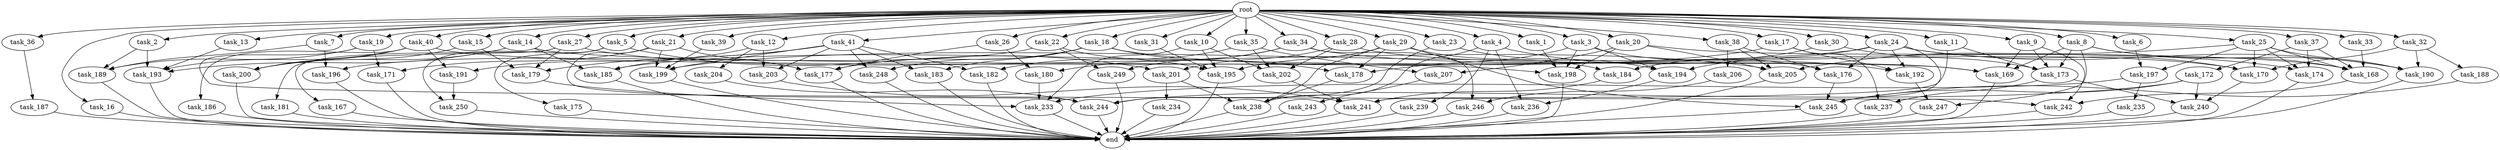 digraph G {
  task_12 [size="2.048000"];
  task_199 [size="3332894621.696000"];
  task_36 [size="2.048000"];
  task_180 [size="2559800508.416000"];
  task_19 [size="2.048000"];
  task_249 [size="1683627180.032000"];
  task_196 [size="1683627180.032000"];
  root [size="0.000000"];
  task_10 [size="2.048000"];
  task_168 [size="3762391351.296000"];
  task_18 [size="2.048000"];
  task_1 [size="2.048000"];
  task_189 [size="3075196583.936000"];
  task_183 [size="2817498546.176000"];
  task_4 [size="2.048000"];
  task_33 [size="2.048000"];
  task_235 [size="154618822.656000"];
  task_234 [size="1391569403.904000"];
  task_22 [size="2.048000"];
  task_205 [size="1941325217.792000"];
  task_15 [size="2.048000"];
  task_5 [size="2.048000"];
  end [size="0.000000"];
  task_206 [size="618475290.624000"];
  task_246 [size="1683627180.032000"];
  task_167 [size="274877906.944000"];
  task_14 [size="2.048000"];
  task_244 [size="2765958938.624000"];
  task_38 [size="2.048000"];
  task_241 [size="3367254360.064000"];
  task_16 [size="2.048000"];
  task_7 [size="2.048000"];
  task_242 [size="979252543.488000"];
  task_27 [size="2.048000"];
  task_203 [size="1786706395.136000"];
  task_26 [size="2.048000"];
  task_177 [size="3435973836.800000"];
  task_239 [size="1717986918.400000"];
  task_193 [size="2250562863.104000"];
  task_176 [size="2302102470.656000"];
  task_30 [size="2.048000"];
  task_245 [size="4569845202.944000"];
  task_172 [size="154618822.656000"];
  task_200 [size="1546188226.560000"];
  task_171 [size="1460288880.640000"];
  task_197 [size="893353197.568000"];
  task_39 [size="2.048000"];
  task_179 [size="2834678415.360000"];
  task_182 [size="2336462209.024000"];
  task_192 [size="4277787426.816000"];
  task_204 [size="68719476.736000"];
  task_201 [size="2147483648.000000"];
  task_17 [size="2.048000"];
  task_169 [size="1769526525.952000"];
  task_31 [size="2.048000"];
  task_170 [size="3143916060.672000"];
  task_194 [size="2113123909.632000"];
  task_2 [size="2.048000"];
  task_41 [size="2.048000"];
  task_237 [size="1786706395.136000"];
  task_35 [size="2.048000"];
  task_3 [size="2.048000"];
  task_187 [size="841813590.016000"];
  task_247 [size="2233382993.920000"];
  task_40 [size="2.048000"];
  task_181 [size="274877906.944000"];
  task_184 [size="2233382993.920000"];
  task_8 [size="2.048000"];
  task_191 [size="498216206.336000"];
  task_29 [size="2.048000"];
  task_198 [size="2645699854.336000"];
  task_21 [size="2.048000"];
  task_28 [size="2.048000"];
  task_175 [size="1717986918.400000"];
  task_233 [size="2491081031.680000"];
  task_23 [size="2.048000"];
  task_190 [size="3143916060.672000"];
  task_25 [size="2.048000"];
  task_6 [size="2.048000"];
  task_207 [size="1047972020.224000"];
  task_32 [size="2.048000"];
  task_250 [size="3435973836.800000"];
  task_20 [size="2.048000"];
  task_243 [size="1391569403.904000"];
  task_238 [size="5892695130.112000"];
  task_9 [size="2.048000"];
  task_37 [size="2.048000"];
  task_236 [size="2147483648.000000"];
  task_248 [size="2817498546.176000"];
  task_188 [size="841813590.016000"];
  task_195 [size="3693671874.560000"];
  task_185 [size="3710851743.744000"];
  task_186 [size="429496729.600000"];
  task_34 [size="2.048000"];
  task_240 [size="2405181685.760000"];
  task_202 [size="1666447310.848000"];
  task_173 [size="2851858284.544000"];
  task_174 [size="1872605741.056000"];
  task_178 [size="3332894621.696000"];
  task_13 [size="2.048000"];
  task_24 [size="2.048000"];
  task_11 [size="2.048000"];

  task_12 -> task_203 [size="33554432.000000"];
  task_12 -> task_191 [size="33554432.000000"];
  task_12 -> task_204 [size="33554432.000000"];
  task_199 -> end [size="1.000000"];
  task_36 -> task_187 [size="411041792.000000"];
  task_180 -> task_233 [size="536870912.000000"];
  task_19 -> task_242 [size="411041792.000000"];
  task_19 -> task_189 [size="411041792.000000"];
  task_19 -> task_171 [size="411041792.000000"];
  task_249 -> end [size="1.000000"];
  task_196 -> end [size="1.000000"];
  root -> task_12 [size="1.000000"];
  root -> task_35 [size="1.000000"];
  root -> task_14 [size="1.000000"];
  root -> task_36 [size="1.000000"];
  root -> task_37 [size="1.000000"];
  root -> task_6 [size="1.000000"];
  root -> task_32 [size="1.000000"];
  root -> task_38 [size="1.000000"];
  root -> task_19 [size="1.000000"];
  root -> task_13 [size="1.000000"];
  root -> task_20 [size="1.000000"];
  root -> task_16 [size="1.000000"];
  root -> task_9 [size="1.000000"];
  root -> task_31 [size="1.000000"];
  root -> task_10 [size="1.000000"];
  root -> task_1 [size="1.000000"];
  root -> task_18 [size="1.000000"];
  root -> task_5 [size="1.000000"];
  root -> task_2 [size="1.000000"];
  root -> task_4 [size="1.000000"];
  root -> task_27 [size="1.000000"];
  root -> task_41 [size="1.000000"];
  root -> task_11 [size="1.000000"];
  root -> task_23 [size="1.000000"];
  root -> task_3 [size="1.000000"];
  root -> task_26 [size="1.000000"];
  root -> task_7 [size="1.000000"];
  root -> task_40 [size="1.000000"];
  root -> task_34 [size="1.000000"];
  root -> task_17 [size="1.000000"];
  root -> task_33 [size="1.000000"];
  root -> task_15 [size="1.000000"];
  root -> task_22 [size="1.000000"];
  root -> task_29 [size="1.000000"];
  root -> task_8 [size="1.000000"];
  root -> task_30 [size="1.000000"];
  root -> task_39 [size="1.000000"];
  root -> task_25 [size="1.000000"];
  root -> task_24 [size="1.000000"];
  root -> task_21 [size="1.000000"];
  root -> task_28 [size="1.000000"];
  task_10 -> task_202 [size="301989888.000000"];
  task_10 -> task_195 [size="301989888.000000"];
  task_10 -> task_233 [size="301989888.000000"];
  task_168 -> task_242 [size="33554432.000000"];
  task_18 -> task_183 [size="536870912.000000"];
  task_18 -> task_177 [size="536870912.000000"];
  task_18 -> task_248 [size="536870912.000000"];
  task_18 -> task_174 [size="536870912.000000"];
  task_18 -> task_178 [size="536870912.000000"];
  task_1 -> task_198 [size="536870912.000000"];
  task_189 -> end [size="1.000000"];
  task_183 -> end [size="1.000000"];
  task_4 -> task_236 [size="838860800.000000"];
  task_4 -> task_192 [size="838860800.000000"];
  task_4 -> task_238 [size="838860800.000000"];
  task_4 -> task_239 [size="838860800.000000"];
  task_33 -> task_168 [size="838860800.000000"];
  task_235 -> end [size="1.000000"];
  task_234 -> end [size="1.000000"];
  task_22 -> task_249 [size="411041792.000000"];
  task_22 -> task_196 [size="411041792.000000"];
  task_22 -> task_195 [size="411041792.000000"];
  task_205 -> end [size="1.000000"];
  task_15 -> task_179 [size="411041792.000000"];
  task_15 -> task_200 [size="411041792.000000"];
  task_5 -> task_201 [size="838860800.000000"];
  task_5 -> task_175 [size="838860800.000000"];
  task_5 -> task_250 [size="838860800.000000"];
  task_206 -> task_246 [size="411041792.000000"];
  task_246 -> end [size="1.000000"];
  task_167 -> end [size="1.000000"];
  task_14 -> task_198 [size="134217728.000000"];
  task_14 -> task_185 [size="134217728.000000"];
  task_14 -> task_200 [size="134217728.000000"];
  task_14 -> task_193 [size="134217728.000000"];
  task_244 -> end [size="1.000000"];
  task_38 -> task_205 [size="301989888.000000"];
  task_38 -> task_206 [size="301989888.000000"];
  task_38 -> task_176 [size="301989888.000000"];
  task_241 -> end [size="1.000000"];
  task_16 -> end [size="1.000000"];
  task_7 -> task_196 [size="411041792.000000"];
  task_7 -> task_189 [size="411041792.000000"];
  task_242 -> end [size="1.000000"];
  task_27 -> task_205 [size="134217728.000000"];
  task_27 -> task_167 [size="134217728.000000"];
  task_27 -> task_179 [size="134217728.000000"];
  task_27 -> task_181 [size="134217728.000000"];
  task_203 -> task_241 [size="536870912.000000"];
  task_26 -> task_180 [size="838860800.000000"];
  task_26 -> task_177 [size="838860800.000000"];
  task_177 -> end [size="1.000000"];
  task_239 -> end [size="1.000000"];
  task_193 -> end [size="1.000000"];
  task_176 -> task_245 [size="301989888.000000"];
  task_30 -> task_184 [size="411041792.000000"];
  task_30 -> task_173 [size="411041792.000000"];
  task_245 -> end [size="1.000000"];
  task_172 -> task_245 [size="301989888.000000"];
  task_172 -> task_240 [size="301989888.000000"];
  task_172 -> task_244 [size="301989888.000000"];
  task_200 -> end [size="1.000000"];
  task_171 -> end [size="1.000000"];
  task_197 -> task_235 [size="75497472.000000"];
  task_197 -> task_233 [size="75497472.000000"];
  task_39 -> task_199 [size="75497472.000000"];
  task_179 -> task_233 [size="301989888.000000"];
  task_182 -> end [size="1.000000"];
  task_192 -> task_247 [size="679477248.000000"];
  task_204 -> task_244 [size="536870912.000000"];
  task_201 -> task_234 [size="679477248.000000"];
  task_201 -> task_238 [size="679477248.000000"];
  task_17 -> task_192 [size="838860800.000000"];
  task_17 -> task_185 [size="838860800.000000"];
  task_17 -> task_237 [size="838860800.000000"];
  task_169 -> end [size="1.000000"];
  task_31 -> task_195 [size="411041792.000000"];
  task_170 -> task_240 [size="838860800.000000"];
  task_194 -> task_236 [size="209715200.000000"];
  task_2 -> task_189 [size="679477248.000000"];
  task_2 -> task_193 [size="679477248.000000"];
  task_41 -> task_183 [size="838860800.000000"];
  task_41 -> task_182 [size="838860800.000000"];
  task_41 -> task_203 [size="838860800.000000"];
  task_41 -> task_199 [size="838860800.000000"];
  task_41 -> task_179 [size="838860800.000000"];
  task_41 -> task_248 [size="838860800.000000"];
  task_41 -> task_185 [size="838860800.000000"];
  task_237 -> end [size="1.000000"];
  task_35 -> task_182 [size="301989888.000000"];
  task_35 -> task_207 [size="301989888.000000"];
  task_35 -> task_202 [size="301989888.000000"];
  task_3 -> task_194 [size="411041792.000000"];
  task_3 -> task_198 [size="411041792.000000"];
  task_3 -> task_176 [size="411041792.000000"];
  task_3 -> task_178 [size="411041792.000000"];
  task_187 -> end [size="1.000000"];
  task_247 -> end [size="1.000000"];
  task_40 -> task_191 [size="209715200.000000"];
  task_40 -> task_169 [size="209715200.000000"];
  task_40 -> task_186 [size="209715200.000000"];
  task_40 -> task_200 [size="209715200.000000"];
  task_40 -> task_193 [size="209715200.000000"];
  task_181 -> end [size="1.000000"];
  task_184 -> task_241 [size="536870912.000000"];
  task_8 -> task_168 [size="411041792.000000"];
  task_8 -> task_190 [size="411041792.000000"];
  task_8 -> task_169 [size="411041792.000000"];
  task_8 -> task_173 [size="411041792.000000"];
  task_8 -> task_247 [size="411041792.000000"];
  task_191 -> task_250 [size="838860800.000000"];
  task_29 -> task_245 [size="679477248.000000"];
  task_29 -> task_184 [size="679477248.000000"];
  task_29 -> task_195 [size="679477248.000000"];
  task_29 -> task_238 [size="679477248.000000"];
  task_29 -> task_178 [size="679477248.000000"];
  task_198 -> end [size="1.000000"];
  task_21 -> task_177 [size="301989888.000000"];
  task_21 -> task_244 [size="301989888.000000"];
  task_21 -> task_199 [size="301989888.000000"];
  task_21 -> task_171 [size="301989888.000000"];
  task_28 -> task_201 [size="209715200.000000"];
  task_28 -> task_169 [size="209715200.000000"];
  task_28 -> task_202 [size="209715200.000000"];
  task_175 -> end [size="1.000000"];
  task_233 -> end [size="1.000000"];
  task_23 -> task_244 [size="209715200.000000"];
  task_23 -> task_194 [size="209715200.000000"];
  task_190 -> end [size="1.000000"];
  task_25 -> task_197 [size="301989888.000000"];
  task_25 -> task_205 [size="301989888.000000"];
  task_25 -> task_190 [size="301989888.000000"];
  task_25 -> task_170 [size="301989888.000000"];
  task_25 -> task_168 [size="301989888.000000"];
  task_25 -> task_174 [size="301989888.000000"];
  task_6 -> task_197 [size="134217728.000000"];
  task_207 -> task_243 [size="679477248.000000"];
  task_32 -> task_170 [size="411041792.000000"];
  task_32 -> task_190 [size="411041792.000000"];
  task_32 -> task_188 [size="411041792.000000"];
  task_250 -> end [size="1.000000"];
  task_20 -> task_205 [size="209715200.000000"];
  task_20 -> task_207 [size="209715200.000000"];
  task_20 -> task_168 [size="209715200.000000"];
  task_20 -> task_198 [size="209715200.000000"];
  task_243 -> end [size="1.000000"];
  task_238 -> end [size="1.000000"];
  task_9 -> task_169 [size="33554432.000000"];
  task_9 -> task_173 [size="33554432.000000"];
  task_9 -> task_242 [size="33554432.000000"];
  task_37 -> task_172 [size="75497472.000000"];
  task_37 -> task_168 [size="75497472.000000"];
  task_37 -> task_174 [size="75497472.000000"];
  task_236 -> end [size="1.000000"];
  task_248 -> end [size="1.000000"];
  task_188 -> task_245 [size="536870912.000000"];
  task_195 -> end [size="1.000000"];
  task_185 -> end [size="1.000000"];
  task_186 -> end [size="1.000000"];
  task_34 -> task_170 [size="411041792.000000"];
  task_34 -> task_180 [size="411041792.000000"];
  task_34 -> task_246 [size="411041792.000000"];
  task_34 -> task_249 [size="411041792.000000"];
  task_240 -> end [size="1.000000"];
  task_202 -> task_241 [size="33554432.000000"];
  task_173 -> task_240 [size="33554432.000000"];
  task_173 -> task_237 [size="33554432.000000"];
  task_174 -> end [size="1.000000"];
  task_178 -> task_238 [size="679477248.000000"];
  task_13 -> task_193 [size="75497472.000000"];
  task_24 -> task_170 [size="411041792.000000"];
  task_24 -> task_176 [size="411041792.000000"];
  task_24 -> task_245 [size="411041792.000000"];
  task_24 -> task_190 [size="411041792.000000"];
  task_24 -> task_192 [size="411041792.000000"];
  task_24 -> task_194 [size="411041792.000000"];
  task_24 -> task_199 [size="411041792.000000"];
  task_11 -> task_241 [size="536870912.000000"];
  task_11 -> task_173 [size="536870912.000000"];
}
